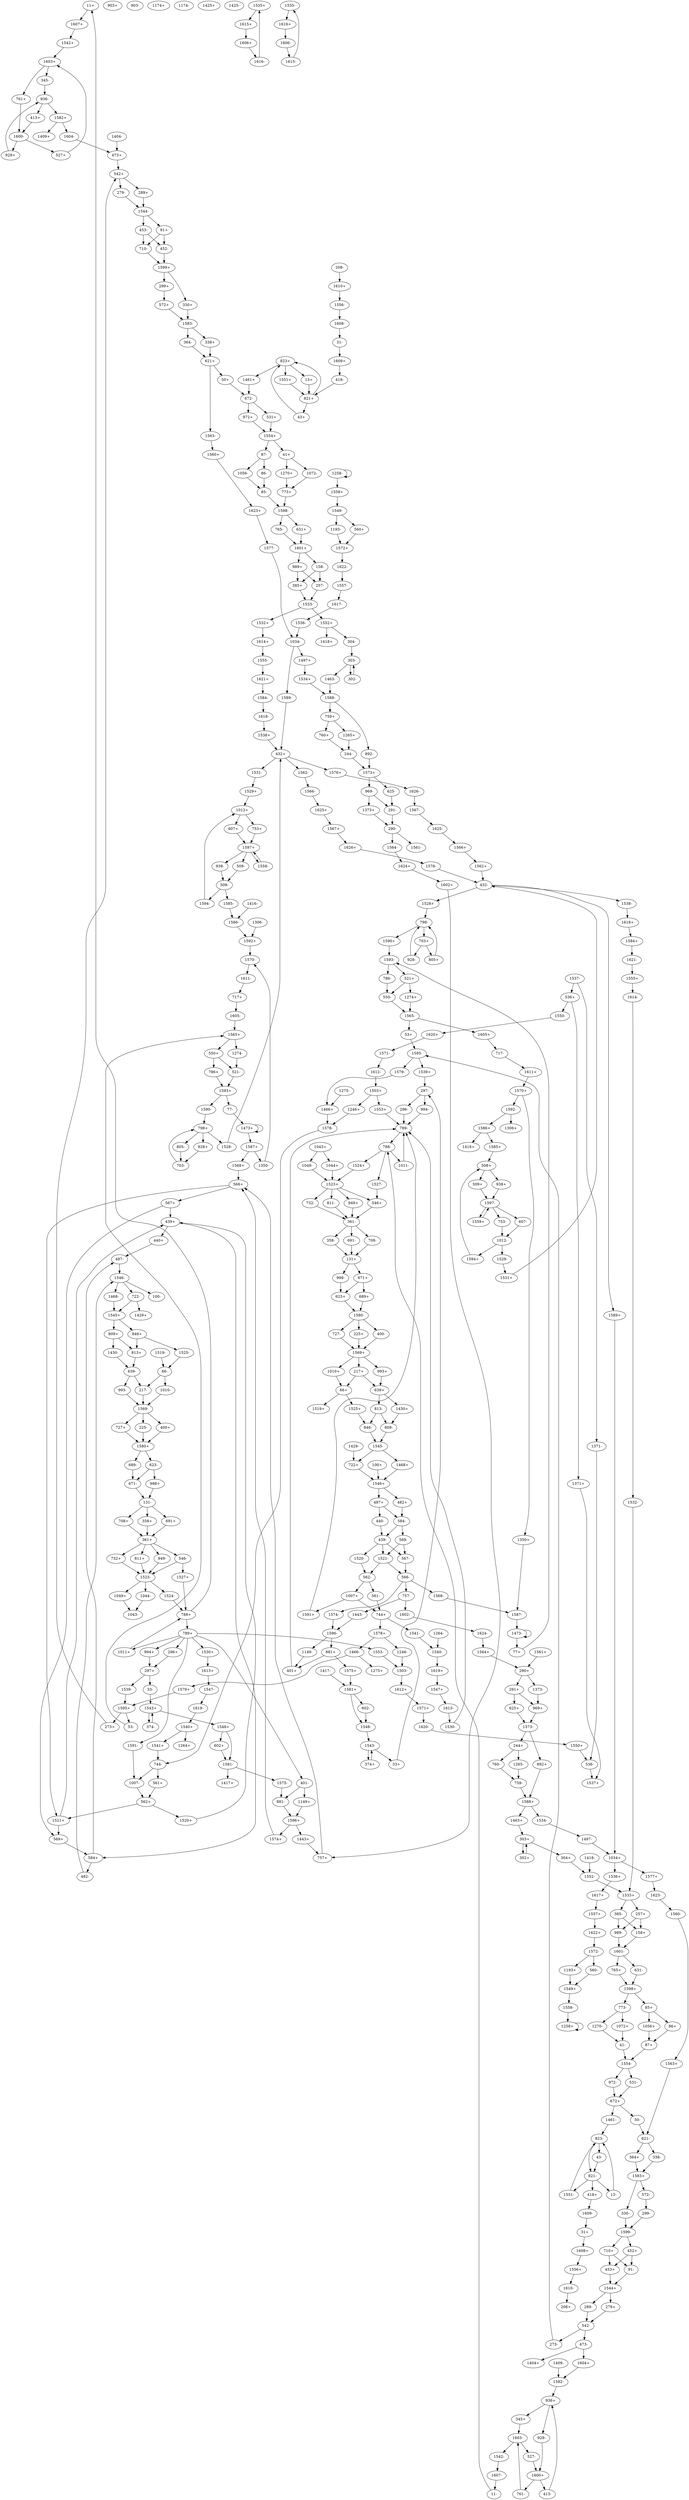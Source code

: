 digraph adj {
graph [k=96]
edge [d=-95]
"11+" [l=7627 C=186236]
"11-" [l=7627 C=186236]
"13+" [l=37907 C=817950]
"13-" [l=37907 C=817950]
"31+" [l=17947 C=372538]
"31-" [l=17947 C=372538]
"33+" [l=31737 C=852610]
"33-" [l=31737 C=852610]
"41+" [l=1584 C=36566]
"41-" [l=1584 C=36566]
"43+" [l=13880 C=295180]
"43-" [l=13880 C=295180]
"50+" [l=1977 C=68708]
"50-" [l=1977 C=68708]
"53+" [l=11040 C=316909]
"53-" [l=11040 C=316909]
"66+" [l=220 C=12228]
"66-" [l=220 C=12228]
"77+" [l=27741 C=717699]
"77-" [l=27741 C=717699]
"85+" [l=2199 C=56297]
"85-" [l=2199 C=56297]
"86+" [l=191 C=192]
"86-" [l=191 C=192]
"87+" [l=295 C=4713]
"87-" [l=295 C=4713]
"91+" [l=832 C=24397]
"91-" [l=832 C=24397]
"100+" [l=191 C=8085]
"100-" [l=191 C=8085]
"131+" [l=705 C=129383]
"131-" [l=705 C=129383]
"158+" [l=659 C=13271]
"158-" [l=659 C=13271]
"208+" [l=12757 C=307077]
"208-" [l=12757 C=307077]
"217+" [l=168 C=7467]
"217-" [l=168 C=7467]
"225+" [l=191 C=7949]
"225-" [l=191 C=7949]
"244+" [l=369 C=6942]
"244-" [l=369 C=6942]
"257+" [l=2233 C=46496]
"257-" [l=2233 C=46496]
"273+" [l=3244 C=82946]
"273-" [l=3244 C=82946]
"279+" [l=8397 C=228270]
"279-" [l=8397 C=228270]
"289+" [l=11281 C=300253]
"289-" [l=11281 C=300253]
"290+" [l=207 C=4558]
"290-" [l=207 C=4558]
"291+" [l=128 C=966]
"291-" [l=128 C=966]
"296+" [l=191 C=3202]
"296-" [l=191 C=3202]
"297+" [l=127 C=1956]
"297-" [l=127 C=1956]
"299+" [l=1530 C=44410]
"299-" [l=1530 C=44410]
"302+" [l=5860 C=151617]
"302-" [l=5860 C=151617]
"303+" [l=97 C=119]
"303-" [l=97 C=119]
"304+" [l=2656 C=57370]
"304-" [l=2656 C=57370]
"330+" [l=2156 C=58535]
"330-" [l=2156 C=58535]
"338+" [l=388 C=10603]
"338-" [l=388 C=10603]
"345+" [l=2491 C=57309]
"345-" [l=2491 C=57309]
"358+" [l=191 C=2674]
"358-" [l=191 C=2674]
"361+" [l=573 C=103795]
"361-" [l=573 C=103795]
"364+" [l=2812 C=93038]
"364-" [l=2812 C=93038]
"374+" [l=1977 C=40916]
"374-" [l=1977 C=40916]
"385+" [l=2233 C=52507]
"385-" [l=2233 C=52507]
"400+" [l=191 C=2288]
"400-" [l=191 C=2288]
"401+" [l=5397 C=158697]
"401-" [l=5397 C=158697]
"413+" [l=1582 C=34145]
"413-" [l=1582 C=34145]
"418+" [l=11669 C=251475]
"418-" [l=11669 C=251475]
"432+" [l=107 C=887]
"432-" [l=107 C=887]
"439+" [l=163 C=9362]
"439-" [l=163 C=9362]
"440+" [l=191 C=2053]
"440-" [l=191 C=2053]
"452+" [l=191 C=3001]
"452-" [l=191 C=3001]
"453+" [l=832 C=23929]
"453-" [l=832 C=23929]
"473+" [l=12602 C=314032]
"473-" [l=12602 C=314032]
"482+" [l=191 C=9800]
"482-" [l=191 C=9800]
"487+" [l=122 C=2105]
"487-" [l=122 C=2105]
"508+" [l=107 C=411]
"508-" [l=107 C=411]
"509+" [l=206 C=2161]
"509-" [l=206 C=2161]
"521+" [l=386 C=6155]
"521-" [l=386 C=6155]
"527+" [l=865 C=17176]
"527-" [l=865 C=17176]
"531+" [l=548 C=8648]
"531-" [l=548 C=8648]
"536+" [l=713 C=15004]
"536-" [l=713 C=15004]
"542+" [l=128 C=1982]
"542-" [l=128 C=1982]
"546+" [l=186 C=8719]
"546-" [l=186 C=8719]
"550+" [l=113 C=1115]
"550-" [l=113 C=1115]
"560+" [l=1088 C=27620]
"560-" [l=1088 C=27620]
"561+" [l=192 C=2462]
"561-" [l=192 C=2462]
"562+" [l=130 C=2861]
"562-" [l=130 C=2861]
"566+" [l=117 C=2371]
"566-" [l=117 C=2371]
"567+" [l=184 C=4939]
"567-" [l=184 C=4939]
"569+" [l=184 C=8344]
"569-" [l=184 C=8344]
"572+" [l=711 C=15830]
"572-" [l=711 C=15830]
"584+" [l=101 C=954]
"584-" [l=101 C=954]
"602+" [l=182 C=2104]
"602-" [l=182 C=2104]
"607+" [l=191 C=2386]
"607-" [l=191 C=2386]
"621+" [l=151 C=2207]
"621-" [l=151 C=2207]
"623+" [l=159 C=11599]
"623-" [l=159 C=11599]
"625+" [l=191 C=2062]
"625-" [l=191 C=2062]
"631+" [l=568 C=15397]
"631-" [l=568 C=15397]
"639+" [l=281 C=16100]
"639-" [l=281 C=16100]
"671+" [l=159 C=10656]
"671-" [l=159 C=10656]
"672+" [l=114 C=629]
"672-" [l=114 C=629]
"689+" [l=191 C=2407]
"689-" [l=191 C=2407]
"691+" [l=197 C=8779]
"691-" [l=197 C=8779]
"703+" [l=782 C=12700]
"703-" [l=782 C=12700]
"708+" [l=191 C=7300]
"708-" [l=191 C=7300]
"710+" [l=191 C=2439]
"710-" [l=191 C=2439]
"717+" [l=3423 C=63258]
"717-" [l=3423 C=63258]
"722+" [l=145 C=4629]
"722-" [l=145 C=4629]
"727+" [l=191 C=8089]
"727-" [l=191 C=8089]
"732+" [l=182 C=2986]
"732-" [l=182 C=2986]
"744+" [l=107 C=656]
"744-" [l=107 C=656]
"753+" [l=1395 C=29856]
"753-" [l=1395 C=29856]
"757+" [l=161 C=4891]
"757-" [l=161 C=4891]
"759+" [l=211 C=2994]
"759-" [l=211 C=2994]
"760+" [l=191 C=2103]
"760-" [l=191 C=2103]
"761+" [l=775 C=16769]
"761-" [l=775 C=16769]
"765+" [l=571 C=11657]
"765-" [l=571 C=11657]
"773+" [l=910 C=19278]
"773-" [l=910 C=19278]
"786+" [l=464 C=10428]
"786-" [l=464 C=10428]
"788+" [l=111 C=2730]
"788-" [l=111 C=2730]
"789+" [l=104 C=1321]
"789-" [l=104 C=1321]
"798+" [l=100 C=239]
"798-" [l=100 C=239]
"805+" [l=191 C=192]
"805-" [l=191 C=192]
"809+" [l=110 C=1429]
"809-" [l=110 C=1429]
"811+" [l=191 C=6103]
"811-" [l=191 C=6103]
"813+" [l=109 C=1648]
"813-" [l=109 C=1648]
"821+" [l=109 C=881]
"821-" [l=109 C=881]
"823+" [l=101 C=467]
"823-" [l=101 C=467]
"846+" [l=145 C=7139]
"846-" [l=145 C=7139]
"881+" [l=108 C=264]
"881-" [l=108 C=264]
"892+" [l=581 C=12903]
"892-" [l=581 C=12903]
"903+" [l=369 C=716]
"903-" [l=369 C=716]
"928+" [l=191 C=2410]
"928-" [l=191 C=2410]
"929+" [l=433 C=7042]
"929-" [l=433 C=7042]
"936+" [l=99 C=167]
"936-" [l=99 C=167]
"938+" [l=215 C=2313]
"938-" [l=215 C=2313]
"949+" [l=191 C=2685]
"949-" [l=191 C=2685]
"969+" [l=128 C=840]
"969-" [l=128 C=840]
"972+" [l=548 C=11924]
"972-" [l=548 C=11924]
"989+" [l=659 C=15029]
"989-" [l=659 C=15029]
"993+" [l=215 C=8597]
"993-" [l=215 C=8597]
"994+" [l=191 C=3927]
"994-" [l=191 C=3927]
"998+" [l=191 C=2888]
"998-" [l=191 C=2888]
"1007+" [l=182 C=5395]
"1007-" [l=182 C=5395]
"1010+" [l=206 C=4193]
"1010-" [l=206 C=4193]
"1011+" [l=320 C=3635]
"1011-" [l=320 C=3635]
"1012+" [l=102 C=309]
"1012-" [l=102 C=309]
"1034+" [l=98 C=161]
"1034-" [l=98 C=161]
"1043+" [l=104 C=419]
"1043-" [l=104 C=419]
"1044+" [l=191 C=2729]
"1044-" [l=191 C=2729]
"1049+" [l=182 C=2836]
"1049-" [l=182 C=2836]
"1056+" [l=191 C=2297]
"1056-" [l=191 C=2297]
"1072+" [l=191 C=1835]
"1072-" [l=191 C=1835]
"1149+" [l=191 C=361]
"1149-" [l=191 C=361]
"1174+" [l=470 C=1055]
"1174-" [l=470 C=1055]
"1193+" [l=182 C=174]
"1193-" [l=182 C=174]
"1246+" [l=181 C=172]
"1246-" [l=181 C=172]
"1258+" [l=104 C=1064]
"1258-" [l=104 C=1064]
"1264+" [l=197 C=294]
"1264-" [l=197 C=294]
"1265+" [l=191 C=192]
"1265-" [l=191 C=192]
"1270+" [l=191 C=192]
"1270-" [l=191 C=192]
"1274+" [l=191 C=192]
"1274-" [l=191 C=192]
"1275+" [l=113 C=66]
"1275-" [l=113 C=66]
"1306+" [l=102 C=15]
"1306-" [l=102 C=15]
"1350+" [l=187 C=184]
"1350-" [l=187 C=184]
"1371+" [l=189 C=188]
"1371-" [l=189 C=188]
"1373+" [l=191 C=259]
"1373-" [l=191 C=259]
"1404+" [l=166 C=177]
"1404-" [l=166 C=177]
"1409+" [l=109 C=33]
"1409-" [l=109 C=33]
"1416+" [l=196 C=272]
"1416-" [l=196 C=272]
"1417+" [l=209 C=359]
"1417-" [l=209 C=359]
"1418+" [l=199 C=316]
"1418-" [l=199 C=316]
"1425+" [l=320 C=787]
"1425-" [l=320 C=787]
"1429+" [l=217 C=286]
"1429-" [l=217 C=286]
"1430+" [l=191 C=264]
"1430-" [l=191 C=264]
"1443+" [l=30512 C=855783]
"1443-" [l=30512 C=855783]
"1461+" [l=16703 C=396014]
"1461-" [l=16703 C=396014]
"1463+" [l=16055 C=385301]
"1463-" [l=16055 C=385301]
"1466+" [l=23431 C=627617]
"1466-" [l=23431 C=627617]
"1468+" [l=191 C=4751]
"1468-" [l=191 C=4751]
"1473+" [l=184 C=4121]
"1473-" [l=184 C=4121]
"1497+" [l=18076 C=393608]
"1497-" [l=18076 C=393608]
"1503+" [l=21158 C=521835]
"1503-" [l=21158 C=521835]
"1519+" [l=303 C=8021]
"1519-" [l=303 C=8021]
"1520+" [l=195 C=3740]
"1520-" [l=195 C=3740]
"1521+" [l=158 C=7800]
"1521-" [l=158 C=7800]
"1523+" [l=166 C=12810]
"1523-" [l=166 C=12810]
"1524+" [l=208 C=17477]
"1524-" [l=208 C=17477]
"1525+" [l=288 C=12708]
"1525-" [l=288 C=12708]
"1527+" [l=296 C=11598]
"1527-" [l=296 C=11598]
"1528+" [l=143611 C=3413818]
"1528-" [l=143611 C=3413818]
"1529+" [l=21622 C=447109]
"1529-" [l=21622 C=447109]
"1530+" [l=47269 C=1279760]
"1530-" [l=47269 C=1279760]
"1531+" [l=112339 C=2377059]
"1531-" [l=112339 C=2377059]
"1532+" [l=264155 C=5822573]
"1532-" [l=264155 C=5822573]
"1533+" [l=1416 C=38099]
"1533-" [l=1416 C=38099]
"1534+" [l=43817 C=1037731]
"1534-" [l=43817 C=1037731]
"1535+" [l=8354 C=100884]
"1535-" [l=8354 C=100884]
"1536+" [l=33948 C=758645]
"1536-" [l=33948 C=758645]
"1537+" [l=56085 C=1295448]
"1537-" [l=56085 C=1295448]
"1538+" [l=192051 C=3999481]
"1538-" [l=192051 C=3999481]
"1539+" [l=62018 C=1538917]
"1539-" [l=62018 C=1538917]
"1540+" [l=187435 C=4790571]
"1540-" [l=187435 C=4790571]
"1541+" [l=288772 C=7376729]
"1541-" [l=288772 C=7376729]
"1542+" [l=85118 C=2179606]
"1542-" [l=85118 C=2179606]
"1543+" [l=1436 C=46743]
"1543-" [l=1436 C=46743]
"1544+" [l=1015 C=34039]
"1544-" [l=1015 C=34039]
"1545+" [l=1083 C=207117]
"1545-" [l=1083 C=207117]
"1546+" [l=368 C=52934]
"1546-" [l=368 C=52934]
"1547+" [l=69980 C=1816678]
"1547-" [l=69980 C=1816678]
"1548+" [l=43734 C=1115027]
"1548-" [l=43734 C=1115027]
"1549+" [l=97099 C=2131523]
"1549-" [l=97099 C=2131523]
"1550+" [l=65017 C=1527484]
"1550-" [l=65017 C=1527484]
"1551+" [l=44005 C=990311]
"1551-" [l=44005 C=990311]
"1552+" [l=109984 C=2834364]
"1552-" [l=109984 C=2834364]
"1553+" [l=43733 C=1012051]
"1553-" [l=43733 C=1012051]
"1554+" [l=6524 C=301865]
"1554-" [l=6524 C=301865]
"1555+" [l=47874 C=1011306]
"1555-" [l=47874 C=1011306]
"1556+" [l=25668 C=588134]
"1556-" [l=25668 C=588134]
"1557+" [l=36567 C=813894]
"1557-" [l=36567 C=813894]
"1558+" [l=40545 C=950210]
"1558-" [l=40545 C=950210]
"1559+" [l=1808 C=41365]
"1559-" [l=1808 C=41365]
"1560+" [l=7928 C=185698]
"1560-" [l=7928 C=185698]
"1561+" [l=86588 C=2030986]
"1561-" [l=86588 C=2030986]
"1562+" [l=50189 C=1139836]
"1562-" [l=50189 C=1139836]
"1563+" [l=282165 C=6844030]
"1563-" [l=282165 C=6844030]
"1564+" [l=18003 C=453263]
"1564-" [l=18003 C=453263]
"1565+" [l=1543 C=56263]
"1565-" [l=1543 C=56263]
"1566+" [l=24696 C=553891]
"1566-" [l=24696 C=553891]
"1567+" [l=14670 C=298771]
"1567-" [l=14670 C=298771]
"1568+" [l=100268 C=2608468]
"1568-" [l=100268 C=2608468]
"1569+" [l=720 C=103681]
"1569-" [l=720 C=103681]
"1570+" [l=112494 C=2483294]
"1570-" [l=112494 C=2483294]
"1571+" [l=6152 C=136082]
"1571-" [l=6152 C=136082]
"1572+" [l=52527 C=1251858]
"1572-" [l=52527 C=1251858]
"1573+" [l=791 C=18899]
"1573-" [l=791 C=18899]
"1574+" [l=25764 C=755360]
"1574-" [l=25764 C=755360]
"1575+" [l=69738 C=1805928]
"1575-" [l=69738 C=1805928]
"1576+" [l=76464 C=1753146]
"1576-" [l=76464 C=1753146]
"1577+" [l=50049 C=1198314]
"1577-" [l=50049 C=1198314]
"1578+" [l=58318 C=1557919]
"1578-" [l=58318 C=1557919]
"1579+" [l=48573 C=1276168]
"1579-" [l=48573 C=1276168]
"1580+" [l=790 C=130887]
"1580-" [l=790 C=130887]
"1581+" [l=66563 C=1746647]
"1581-" [l=66563 C=1746647]
"1582+" [l=105642 C=2686622]
"1582-" [l=105642 C=2686622]
"1583+" [l=612 C=24954]
"1583-" [l=612 C=24954]
"1584+" [l=190029 C=4114142]
"1584-" [l=190029 C=4114142]
"1585+" [l=78921 C=1626650]
"1585-" [l=78921 C=1626650]
"1586+" [l=198347 C=4239000]
"1586-" [l=198347 C=4239000]
"1587+" [l=41695 C=1116544]
"1587-" [l=41695 C=1116544]
"1588+" [l=620 C=19271]
"1588-" [l=620 C=19271]
"1589+" [l=135988 C=3178952]
"1589-" [l=135988 C=3178952]
"1590+" [l=149815 C=3409206]
"1590-" [l=149815 C=3409206]
"1591+" [l=119608 C=3188347]
"1591-" [l=119608 C=3188347]
"1592+" [l=46273 C=999493]
"1592-" [l=46273 C=999493]
"1593+" [l=1484 C=42225]
"1593-" [l=1484 C=42225]
"1594+" [l=1392 C=29654]
"1594-" [l=1392 C=29654]
"1595+" [l=1120 C=30269]
"1595-" [l=1120 C=30269]
"1596+" [l=985 C=40999]
"1596-" [l=985 C=40999]
"1597+" [l=230 C=5425]
"1597-" [l=230 C=5425]
"1598+" [l=8721 C=272328]
"1598-" [l=8721 C=272328]
"1599+" [l=2317 C=83620]
"1599-" [l=2317 C=83620]
"1600+" [l=1488 C=44614]
"1600-" [l=1488 C=44614]
"1601+" [l=725 C=21971]
"1601-" [l=725 C=21971]
"1602+" [l=212788 C=5316968]
"1602-" [l=212788 C=5316968]
"1603+" [l=408 C=8373]
"1603-" [l=408 C=8373]
"1604+" [l=134157 C=3484842]
"1604-" [l=134157 C=3484842]
"1605+" [l=160107 C=3495838]
"1605-" [l=160107 C=3495838]
"1606+" [l=67925 C=903187]
"1606-" [l=67925 C=903187]
"1607+" [l=191 C=0]
"1607-" [l=191 C=0]
"1608+" [l=191 C=0]
"1608-" [l=191 C=0]
"1609+" [l=191 C=0]
"1609-" [l=191 C=0]
"1610+" [l=191 C=0]
"1610-" [l=191 C=0]
"1611+" [l=191 C=0]
"1611-" [l=191 C=0]
"1612+" [l=191 C=0]
"1612-" [l=191 C=0]
"1613+" [l=191 C=0]
"1613-" [l=191 C=0]
"1614+" [l=191 C=0]
"1614-" [l=191 C=0]
"1615+" [l=209 C=0]
"1615-" [l=209 C=0]
"1616+" [l=191 C=0]
"1616-" [l=191 C=0]
"1617+" [l=191 C=0]
"1617-" [l=191 C=0]
"1618+" [l=191 C=0]
"1618-" [l=191 C=0]
"1619+" [l=210 C=0]
"1619-" [l=210 C=0]
"1620+" [l=191 C=0]
"1620-" [l=191 C=0]
"1621+" [l=191 C=0]
"1621-" [l=191 C=0]
"1622+" [l=191 C=0]
"1622-" [l=191 C=0]
"1623+" [l=191 C=0]
"1623-" [l=191 C=0]
"1624+" [l=191 C=0]
"1624-" [l=191 C=0]
"1625+" [l=191 C=0]
"1625-" [l=191 C=0]
"1626+" [l=191 C=0]
"1626-" [l=191 C=0]
"11+" -> "1607+"
"11-" -> "788-"
"13+" -> "821+" [d=-79]
"13-" -> "823-" [d=-85]
"31+" -> "1608+"
"31-" -> "1609+"
"33+" -> "297-"
"33-" -> "1543+"
"41+" -> "1072-"
"41+" -> "1270+"
"41-" -> "1554-"
"43+" -> "823+"
"43-" -> "821-"
"50+" -> "672-"
"50-" -> "621-"
"53+" -> "1595-"
"53-" -> "1565+"
"66+" -> "1519+"
"66+" -> "1525+"
"66-" -> "1010-"
"66-" -> "217-" [d=-57]
"77+" -> "1593-"
"77-" -> "1473+"
"85+" -> "86+"
"85+" -> "1056+"
"85-" -> "1598-"
"86+" -> "87+"
"86-" -> "85-"
"87+" -> "1554-"
"87-" -> "86-"
"87-" -> "1056-"
"91+" -> "452-"
"91+" -> "710-"
"91-" -> "1544+"
"100+" -> "1546+"
"131+" -> "671+"
"131+" -> "998-"
"131-" -> "691+"
"131-" -> "358+" [d=-93]
"131-" -> "708+" [d=-93]
"158+" -> "1601-"
"158-" -> "257-"
"158-" -> "385+"
"208-" -> "1610+"
"217+" -> "66+" [d=-57]
"217+" -> "639+" [d=-55]
"217-" -> "1569-" [d=-88]
"225+" -> "1569+"
"225-" -> "1580+"
"244+" -> "760-"
"244+" -> "1265-"
"244-" -> "1573+"
"257+" -> "158+"
"257+" -> "989-"
"257-" -> "1533-"
"273+" -> "542+"
"273-" -> "1595-"
"279+" -> "542-"
"279-" -> "1544-"
"289+" -> "1544-"
"289-" -> "542-"
"290+" -> "1373-"
"290+" -> "291+"
"290-" -> "1561-"
"290-" -> "1564-"
"291+" -> "625+"
"291+" -> "969+" [d=-32]
"291-" -> "290-"
"296+" -> "297+"
"296-" -> "789-" [d=-54]
"297+" -> "33-"
"297+" -> "1539-"
"297-" -> "296-"
"297-" -> "994-"
"299+" -> "572+" [d=-21]
"299-" -> "1599-"
"302+" -> "303+"
"302-" -> "303-"
"303+" -> "302+"
"303+" -> "304+"
"303-" -> "302-"
"303-" -> "1463-"
"304+" -> "1552-"
"304-" -> "303-"
"330+" -> "1583-"
"330-" -> "1599-"
"338+" -> "621+"
"338-" -> "1583+"
"345+" -> "1603-"
"345-" -> "936-"
"358+" -> "361+" [d=-91]
"358-" -> "131+" [d=-93]
"361+" -> "949-"
"361+" -> "732+" [d=-86]
"361+" -> "546-" [d=-81]
"361+" -> "811+" [d=-81]
"361-" -> "691-"
"361-" -> "358-" [d=-91]
"361-" -> "708-" [d=-91]
"364+" -> "1583+"
"364-" -> "621+"
"374+" -> "1543-"
"374-" -> "1543+"
"385+" -> "1533-"
"385-" -> "158+"
"385-" -> "989-"
"400+" -> "1580+"
"400-" -> "1569+"
"401+" -> "789-" [d=-44]
"401-" -> "1149+"
"401-" -> "881-" [d=-12]
"413+" -> "1600-"
"413-" -> "936+"
"418+" -> "1609-"
"418-" -> "821+" [d=-79]
"432+" -> "1531-" [d=-18]
"432+" -> "1562-" [d=-18]
"432+" -> "1576+"
"432-" -> "1528+" [d=-73]
"432-" -> "1538-" [d=-73]
"432-" -> "1589+"
"439+" -> "440+"
"439+" -> "584+" [d=-74]
"439-" -> "567-" [d=-88]
"439-" -> "1520-" [d=-88]
"439-" -> "1521-" [d=-88]
"440+" -> "487-"
"440-" -> "439-"
"452+" -> "91-"
"452+" -> "453+"
"452-" -> "1599+"
"453+" -> "1544+"
"453-" -> "452-"
"453-" -> "710-"
"473+" -> "542+"
"473-" -> "1404+"
"473-" -> "1604+"
"482+" -> "584-"
"482-" -> "1546-"
"487+" -> "440-"
"487+" -> "584-" [d=-26]
"487-" -> "1546-"
"508+" -> "509+"
"508+" -> "938+"
"508-" -> "1585-"
"508-" -> "1594-"
"509+" -> "1597-" [d=-86]
"509-" -> "508-"
"521+" -> "1274+"
"521+" -> "550-" [d=-17]
"521-" -> "1593+"
"527+" -> "1603+"
"527-" -> "1600+"
"531+" -> "1554+"
"531-" -> "672+"
"536+" -> "1371+"
"536+" -> "1550-"
"536-" -> "1537+"
"542+" -> "279-"
"542+" -> "289+"
"542-" -> "273-"
"542-" -> "473-"
"546+" -> "361-" [d=-81]
"546-" -> "1527+"
"546-" -> "1523-" [d=-90]
"550+" -> "786+"
"550+" -> "521-" [d=-17]
"550-" -> "1565-"
"560+" -> "1572+"
"560-" -> "1549+"
"561+" -> "562+"
"561-" -> "744+"
"562+" -> "1520+"
"562+" -> "1521+" [d=-58]
"562-" -> "561-"
"562-" -> "1007+"
"566+" -> "567+"
"566+" -> "1521+" [d=-69]
"566-" -> "757-" [d=-54]
"566-" -> "1568-"
"566-" -> "1574-" [d=-54]
"567+" -> "569+" [d=-88]
"567+" -> "439+" [d=-88]
"567-" -> "566-"
"569+" -> "584+"
"569-" -> "567-" [d=-88]
"569-" -> "1521-" [d=-88]
"572+" -> "1583-"
"572-" -> "299-" [d=-21]
"584+" -> "482-"
"584+" -> "487-" [d=-26]
"584-" -> "569-"
"584-" -> "439-" [d=-74]
"602+" -> "1581-"
"602-" -> "1548-"
"607+" -> "1597+" [d=-71]
"607-" -> "1012-"
"621+" -> "50+"
"621+" -> "1563-"
"621-" -> "338-"
"621-" -> "364+"
"623+" -> "1580-"
"623-" -> "998+"
"623-" -> "671-" [d=-63]
"625+" -> "1573-"
"625-" -> "291-"
"631+" -> "1601+"
"631-" -> "1598+"
"639+" -> "1430+"
"639+" -> "813-"
"639-" -> "993-"
"639-" -> "217-" [d=-55]
"671+" -> "689+"
"671+" -> "623+" [d=-63]
"671-" -> "131-"
"672+" -> "50-"
"672+" -> "1461-"
"672-" -> "531+"
"672-" -> "972+"
"689+" -> "1580-"
"689-" -> "671-"
"691+" -> "361+"
"691-" -> "131+"
"703+" -> "805+"
"703+" -> "928-"
"703-" -> "798+"
"708+" -> "361+" [d=-91]
"708-" -> "131+" [d=-93]
"710+" -> "91-"
"710+" -> "453+"
"710-" -> "1599+"
"717+" -> "1605-" [d=-30]
"717-" -> "1611+"
"722+" -> "1546+" [d=-85]
"722-" -> "1429+"
"722-" -> "1545+" [d=-49]
"727+" -> "1580+"
"727-" -> "1569+"
"732+" -> "1523-" [d=-81]
"732-" -> "361-" [d=-86]
"744+" -> "1541-"
"744+" -> "1578+"
"744-" -> "561+"
"744-" -> "1007-" [d=-85]
"753+" -> "1597+"
"753-" -> "1012-"
"757+" -> "566+" [d=-54]
"757-" -> "1443-"
"757-" -> "1602-"
"759+" -> "760+"
"759+" -> "1265+"
"759-" -> "1588+"
"760+" -> "244-"
"760-" -> "759-"
"761+" -> "1600-"
"761-" -> "1603-"
"765+" -> "1598+"
"765-" -> "1601+"
"773+" -> "1598-"
"773-" -> "1072+"
"773-" -> "1270-"
"786+" -> "1593+"
"786-" -> "550-"
"788+" -> "11+"
"788+" -> "789+"
"788-" -> "1011-"
"788-" -> "1524+" [d=-86]
"788-" -> "1527-" [d=-86]
"789+" -> "1011+" [d=-94]
"789+" -> "296+" [d=-54]
"789+" -> "994+" [d=-54]
"789+" -> "401-" [d=-44]
"789+" -> "1530+" [d=-18]
"789+" -> "1553-" [d=-89]
"789+" -> "1591-" [d=-18]
"789-" -> "788-"
"798+" -> "805-" [d=-21]
"798+" -> "928+" [d=-21]
"798+" -> "1528-"
"798-" -> "703+"
"798-" -> "1590+"
"805+" -> "798-" [d=-21]
"805-" -> "703-"
"809+" -> "1430-"
"809+" -> "813+" [d=-13]
"809-" -> "1545-"
"811+" -> "1523-"
"811-" -> "361-" [d=-81]
"813+" -> "639-"
"813-" -> "846-" [d=-48]
"813-" -> "809-" [d=-13]
"821+" -> "43+"
"821+" -> "823+" [d=-89]
"821-" -> "13-" [d=-79]
"821-" -> "418+" [d=-79]
"821-" -> "1551-"
"823+" -> "1461+"
"823+" -> "13+" [d=-85]
"823+" -> "1551+" [d=-85]
"823-" -> "43-"
"823-" -> "821-" [d=-89]
"846+" -> "1525-"
"846+" -> "813+" [d=-48]
"846-" -> "1545-"
"881+" -> "401+" [d=-12]
"881+" -> "1575+"
"881-" -> "1596+"
"892+" -> "1588+"
"892-" -> "1573+"
"928+" -> "703-"
"928-" -> "798-" [d=-21]
"929+" -> "936-"
"929-" -> "1600+"
"936+" -> "345+"
"936+" -> "929-"
"936-" -> "413+"
"936-" -> "1582+"
"938+" -> "1597-"
"938-" -> "508-"
"949+" -> "361-"
"949-" -> "1523-" [d=-81]
"969+" -> "1573-"
"969-" -> "1373+"
"969-" -> "291-" [d=-32]
"972+" -> "1554+"
"972-" -> "672+"
"989+" -> "257-"
"989+" -> "385+"
"989-" -> "1601-"
"993+" -> "639+"
"993-" -> "1569-"
"994+" -> "297+"
"994-" -> "789-" [d=-54]
"998+" -> "131-"
"998-" -> "623+"
"1007+" -> "744+" [d=-85]
"1007+" -> "1591+"
"1007-" -> "562+"
"1010+" -> "66+"
"1010-" -> "1569-" [d=-88]
"1011+" -> "788+"
"1011-" -> "789-" [d=-94]
"1012+" -> "607+"
"1012+" -> "753+"
"1012-" -> "1529-"
"1012-" -> "1594+"
"1034+" -> "1536+"
"1034+" -> "1577+"
"1034-" -> "1497+"
"1034-" -> "1589-"
"1043+" -> "1044+"
"1043+" -> "1049-"
"1044+" -> "1523+"
"1044-" -> "1043-"
"1049+" -> "1043-"
"1049-" -> "1523+" [d=-86]
"1056+" -> "87+"
"1056-" -> "85-"
"1072+" -> "41-"
"1072-" -> "773+"
"1149+" -> "1596+"
"1149-" -> "401+"
"1193+" -> "1549+"
"1193-" -> "1572+"
"1246+" -> "1578-"
"1246-" -> "1503-"
"1258+" -> "1258+"
"1258-" -> "1258-"
"1258-" -> "1558+"
"1264-" -> "1540-"
"1265+" -> "244-"
"1265-" -> "759-"
"1270+" -> "773+"
"1270-" -> "41-"
"1274+" -> "1565-"
"1274-" -> "521-"
"1275-" -> "1466+"
"1306-" -> "1592+"
"1350+" -> "1587-"
"1350-" -> "1570-"
"1371+" -> "1537+"
"1371-" -> "536-"
"1373+" -> "290-"
"1373-" -> "969+"
"1404-" -> "473+"
"1409-" -> "1582-"
"1416-" -> "1586-"
"1417-" -> "1581+"
"1418-" -> "1552-"
"1429-" -> "722+"
"1430+" -> "809-"
"1430-" -> "639-"
"1443+" -> "757+"
"1443-" -> "1596-"
"1461+" -> "672-"
"1461-" -> "823-"
"1463+" -> "303+"
"1463-" -> "1588-"
"1466+" -> "1578-"
"1466-" -> "1275+"
"1466-" -> "1579+"
"1468+" -> "1546+" [d=-85]
"1468-" -> "1545+"
"1473+" -> "1473+" [d=-20]
"1473+" -> "1587+"
"1473-" -> "77+"
"1473-" -> "1473-" [d=-20]
"1497+" -> "1534+" [d=-32]
"1497-" -> "1034+"
"1503+" -> "1246+"
"1503+" -> "1553+"
"1503-" -> "1612+"
"1519-" -> "66-"
"1520+" -> "439+" [d=-88]
"1520-" -> "562-"
"1521+" -> "569+" [d=-88]
"1521+" -> "439+" [d=-88]
"1521-" -> "566-" [d=-69]
"1521-" -> "562-" [d=-58]
"1523+" -> "811-"
"1523+" -> "546+" [d=-90]
"1523+" -> "732-" [d=-81]
"1523+" -> "949+" [d=-81]
"1523-" -> "1044-"
"1523-" -> "1049+" [d=-86]
"1523-" -> "1524-" [d=-86]
"1524+" -> "1523+" [d=-86]
"1524-" -> "788+" [d=-86]
"1525+" -> "846-"
"1525-" -> "66-"
"1527+" -> "788+" [d=-86]
"1527-" -> "546+"
"1528+" -> "798-"
"1528-" -> "432+" [d=-73]
"1529+" -> "1012+"
"1529-" -> "1531+" [d=-43]
"1530+" -> "1613+"
"1530-" -> "789-" [d=-18]
"1531+" -> "432-" [d=-18]
"1531-" -> "1529+" [d=-43]
"1532+" -> "1614+"
"1532-" -> "1533+"
"1533+" -> "257+"
"1533+" -> "385-"
"1533-" -> "1532+"
"1533-" -> "1552+"
"1534+" -> "1588-"
"1534-" -> "1497-" [d=-32]
"1535+" -> "1615+"
"1535-" -> "1616+"
"1536+" -> "1617+"
"1536-" -> "1034-"
"1537-" -> "536+"
"1537-" -> "1371-"
"1538+" -> "432+" [d=-73]
"1538-" -> "1618+"
"1539+" -> "297-"
"1539-" -> "1595+"
"1540+" -> "1264+"
"1540+" -> "1541+"
"1540-" -> "1619+"
"1541+" -> "744-"
"1541-" -> "1540-"
"1542+" -> "1603+"
"1542-" -> "1607-"
"1543+" -> "374-"
"1543+" -> "1548+"
"1543-" -> "33+"
"1543-" -> "374+"
"1544+" -> "279+"
"1544+" -> "289-"
"1544-" -> "91+"
"1544-" -> "453-"
"1545+" -> "846+"
"1545+" -> "809+"
"1545-" -> "1468+"
"1545-" -> "722+" [d=-49]
"1546+" -> "482+"
"1546+" -> "487+"
"1546-" -> "100-"
"1546-" -> "722-" [d=-85]
"1546-" -> "1468-" [d=-85]
"1547+" -> "1613-"
"1547-" -> "1619-"
"1548+" -> "602+"
"1548+" -> "1581-" [d=-10]
"1548-" -> "1543-"
"1549+" -> "1558-" [d=-6]
"1549-" -> "560+"
"1549-" -> "1193-"
"1550+" -> "536-"
"1550-" -> "1620+"
"1551+" -> "821+"
"1551-" -> "823-" [d=-85]
"1552+" -> "304-"
"1552+" -> "1418+"
"1552-" -> "1533+"
"1553+" -> "789-" [d=-89]
"1553-" -> "1503-"
"1554+" -> "41+"
"1554+" -> "87-"
"1554-" -> "531-"
"1554-" -> "972-"
"1555+" -> "1614-"
"1555-" -> "1621+"
"1556+" -> "1610-"
"1556-" -> "1608-"
"1557+" -> "1622+"
"1557-" -> "1617-"
"1558+" -> "1549-" [d=-6]
"1558-" -> "1258+"
"1559+" -> "1597-" [d=-86]
"1559-" -> "1597+" [d=-71]
"1560+" -> "1623+"
"1560-" -> "1563+" [d=-49]
"1561+" -> "290+"
"1562+" -> "432-" [d=-18]
"1562-" -> "1566-" [d=-41]
"1563+" -> "621-"
"1563-" -> "1560+" [d=-49]
"1564+" -> "290+"
"1564-" -> "1624+"
"1565+" -> "1274-"
"1565+" -> "550+"
"1565-" -> "53+"
"1565-" -> "1605+"
"1566+" -> "1562+" [d=-41]
"1566-" -> "1625+"
"1567+" -> "1626+"
"1567-" -> "1625-"
"1568+" -> "566+"
"1568-" -> "1587-"
"1569+" -> "993+"
"1569+" -> "217+" [d=-88]
"1569+" -> "1010+" [d=-88]
"1569-" -> "225-"
"1569-" -> "400+"
"1569-" -> "727+"
"1570+" -> "1350+"
"1570+" -> "1592-"
"1570-" -> "1611-"
"1571+" -> "1620-"
"1571-" -> "1612-"
"1572+" -> "1622-"
"1572-" -> "560-"
"1572-" -> "1193+"
"1573+" -> "625-"
"1573+" -> "969-"
"1573-" -> "244+"
"1573-" -> "892+"
"1574+" -> "566+" [d=-54]
"1574-" -> "1596-"
"1575+" -> "1581+"
"1575-" -> "881-"
"1576+" -> "1626-"
"1576-" -> "432-"
"1577+" -> "1623-"
"1577-" -> "1034-"
"1578+" -> "1246-"
"1578+" -> "1466-"
"1578-" -> "744-"
"1579+" -> "1595+"
"1579-" -> "1466+"
"1580+" -> "623-"
"1580+" -> "689-"
"1580-" -> "225+"
"1580-" -> "400-"
"1580-" -> "727-"
"1581+" -> "602-"
"1581+" -> "1548-" [d=-10]
"1581-" -> "1417+"
"1581-" -> "1575-"
"1582+" -> "1409+"
"1582+" -> "1604-"
"1582-" -> "936+"
"1583+" -> "330-"
"1583+" -> "572-"
"1583-" -> "338+"
"1583-" -> "364-"
"1584+" -> "1621-"
"1584-" -> "1618-"
"1585+" -> "508+"
"1585-" -> "1586-"
"1586+" -> "1416+"
"1586+" -> "1585+"
"1586-" -> "1592+"
"1587+" -> "1350-"
"1587+" -> "1568+"
"1587-" -> "1473-"
"1588+" -> "1463+"
"1588+" -> "1534-"
"1588-" -> "759+"
"1588-" -> "892-"
"1589+" -> "1034+"
"1589-" -> "432+"
"1590+" -> "1593-"
"1590-" -> "798+"
"1591+" -> "789-" [d=-18]
"1591-" -> "1007-"
"1592+" -> "1570-"
"1592-" -> "1306+"
"1592-" -> "1586+"
"1593+" -> "77-"
"1593+" -> "1590-"
"1593-" -> "521+"
"1593-" -> "786-"
"1594+" -> "508+"
"1594-" -> "1012+"
"1595+" -> "53-"
"1595+" -> "273+"
"1595-" -> "1539+"
"1595-" -> "1579-"
"1596+" -> "1443+"
"1596+" -> "1574+"
"1596-" -> "1149-"
"1596-" -> "881+"
"1597+" -> "938-"
"1597+" -> "509-" [d=-86]
"1597+" -> "1559-" [d=-86]
"1597-" -> "753-"
"1597-" -> "607-" [d=-71]
"1597-" -> "1559+" [d=-71]
"1598+" -> "85+"
"1598+" -> "773-"
"1598-" -> "631+"
"1598-" -> "765-"
"1599+" -> "299+"
"1599+" -> "330+"
"1599-" -> "452+"
"1599-" -> "710+"
"1600+" -> "413-"
"1600+" -> "761-"
"1600-" -> "527+"
"1600-" -> "929+"
"1601+" -> "158-"
"1601+" -> "989+"
"1601-" -> "631-"
"1601-" -> "765+"
"1602+" -> "757+"
"1602-" -> "1624-"
"1603+" -> "345-"
"1603+" -> "761+"
"1603-" -> "527-"
"1603-" -> "1542-"
"1604+" -> "1582-"
"1604-" -> "473+"
"1605+" -> "717-" [d=-30]
"1605-" -> "1565+"
"1606+" -> "1616-"
"1606-" -> "1615-"
"1607+" -> "1542+"
"1607-" -> "11-"
"1608+" -> "1556+"
"1608-" -> "31-"
"1609+" -> "418-"
"1609-" -> "31+"
"1610+" -> "1556-"
"1610-" -> "208+"
"1611+" -> "1570+"
"1611-" -> "717+"
"1612+" -> "1571+"
"1612-" -> "1503+"
"1613+" -> "1547-"
"1613-" -> "1530-"
"1614+" -> "1555-"
"1614-" -> "1532-"
"1615+" -> "1606+"
"1615-" -> "1535-"
"1616+" -> "1606-"
"1616-" -> "1535+"
"1617+" -> "1557+"
"1617-" -> "1536-"
"1618+" -> "1584+"
"1618-" -> "1538+"
"1619+" -> "1547+"
"1619-" -> "1540+"
"1620+" -> "1571-"
"1620-" -> "1550+"
"1621+" -> "1584-"
"1621-" -> "1555+"
"1622+" -> "1572-"
"1622-" -> "1557-"
"1623+" -> "1577-"
"1623-" -> "1560-"
"1624+" -> "1602+"
"1624-" -> "1564+"
"1625+" -> "1567+"
"1625-" -> "1566+"
"1626+" -> "1576-"
"1626-" -> "1567-"
}
